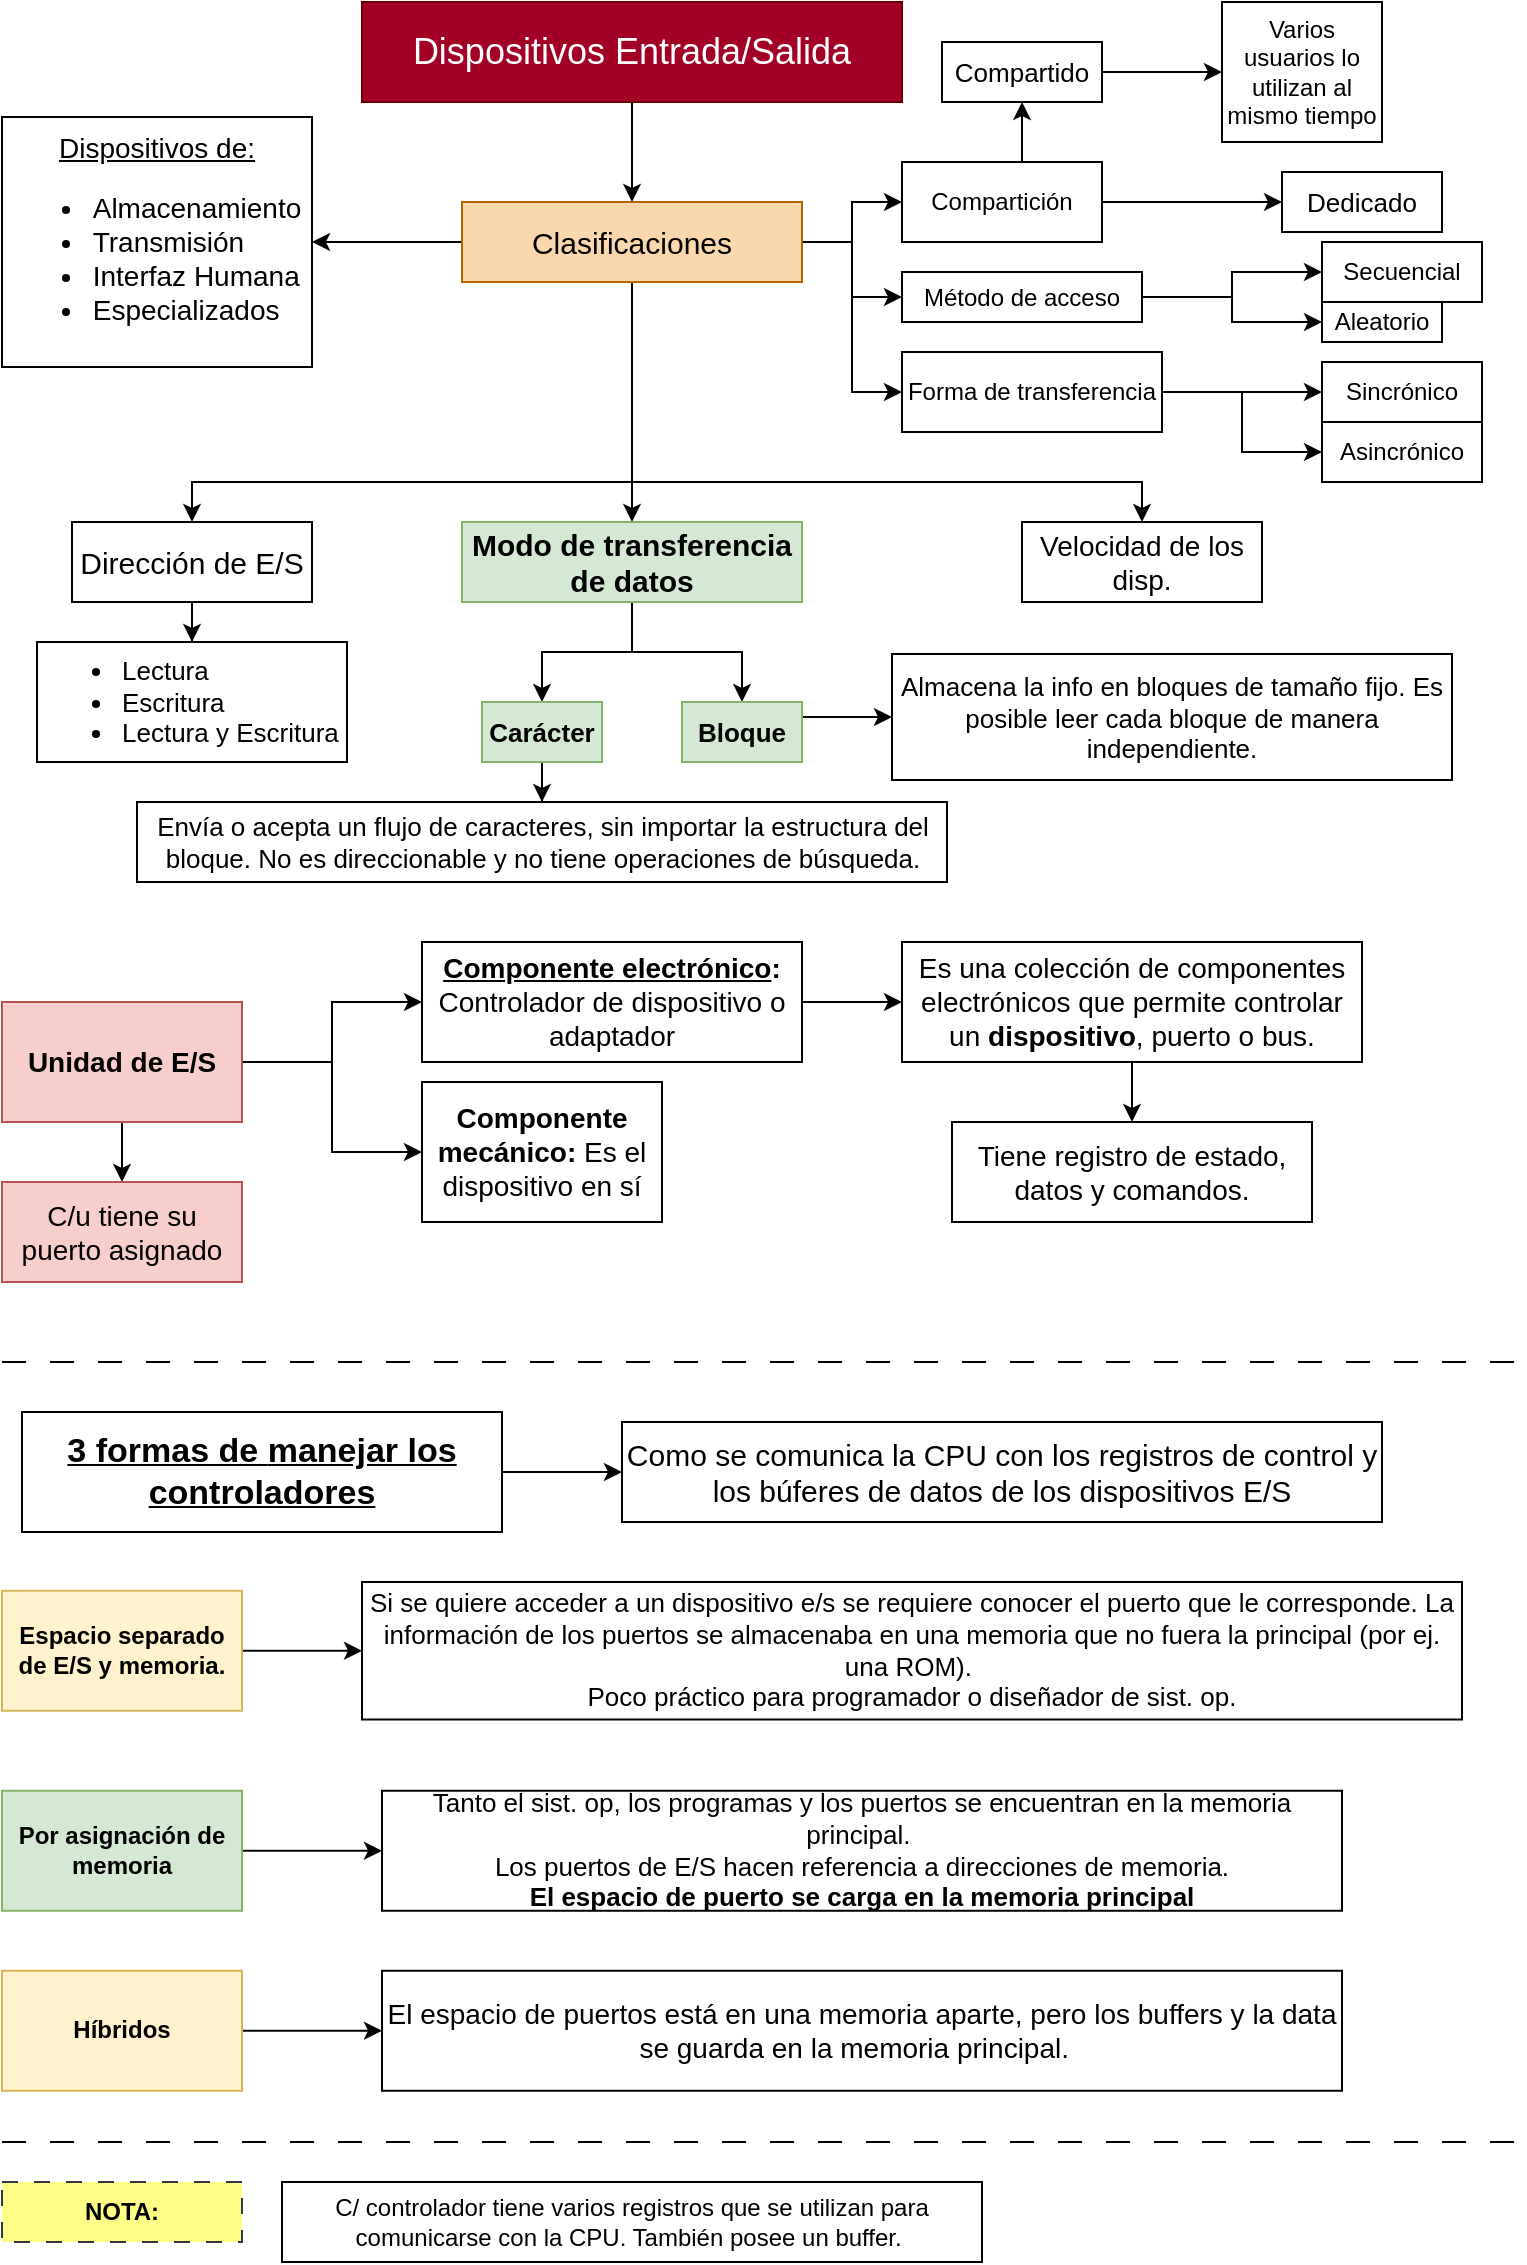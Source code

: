 <mxfile version="21.2.9" type="github" pages="3">
  <diagram name="Página-1" id="bnr48KtmNe2BLuCu2KkL">
    <mxGraphModel dx="839" dy="492" grid="1" gridSize="10" guides="1" tooltips="1" connect="1" arrows="1" fold="1" page="1" pageScale="1" pageWidth="827" pageHeight="1169" math="0" shadow="0">
      <root>
        <mxCell id="0" />
        <mxCell id="1" parent="0" />
        <mxCell id="CKqWZd-cSWZV2FJ3GJAT-3" style="edgeStyle=orthogonalEdgeStyle;rounded=0;orthogonalLoop=1;jettySize=auto;html=1;exitX=0.5;exitY=1;exitDx=0;exitDy=0;" parent="1" source="CKqWZd-cSWZV2FJ3GJAT-1" target="CKqWZd-cSWZV2FJ3GJAT-2" edge="1">
          <mxGeometry relative="1" as="geometry" />
        </mxCell>
        <mxCell id="CKqWZd-cSWZV2FJ3GJAT-1" value="&lt;font style=&quot;font-size: 18px;&quot;&gt;Dispositivos Entrada/Salida&lt;/font&gt;" style="rounded=0;whiteSpace=wrap;html=1;fillColor=#a20025;strokeColor=#6F0000;fontColor=#ffffff;" parent="1" vertex="1">
          <mxGeometry x="220" y="30" width="270" height="50" as="geometry" />
        </mxCell>
        <mxCell id="CKqWZd-cSWZV2FJ3GJAT-50" style="edgeStyle=orthogonalEdgeStyle;rounded=0;orthogonalLoop=1;jettySize=auto;html=1;exitX=0;exitY=0.5;exitDx=0;exitDy=0;" parent="1" source="CKqWZd-cSWZV2FJ3GJAT-2" target="CKqWZd-cSWZV2FJ3GJAT-49" edge="1">
          <mxGeometry relative="1" as="geometry" />
        </mxCell>
        <mxCell id="CKqWZd-cSWZV2FJ3GJAT-77" style="edgeStyle=orthogonalEdgeStyle;rounded=0;orthogonalLoop=1;jettySize=auto;html=1;exitX=1;exitY=0.5;exitDx=0;exitDy=0;entryX=0;entryY=0.5;entryDx=0;entryDy=0;" parent="1" source="CKqWZd-cSWZV2FJ3GJAT-2" target="CKqWZd-cSWZV2FJ3GJAT-35" edge="1">
          <mxGeometry relative="1" as="geometry" />
        </mxCell>
        <mxCell id="CKqWZd-cSWZV2FJ3GJAT-78" style="edgeStyle=orthogonalEdgeStyle;rounded=0;orthogonalLoop=1;jettySize=auto;html=1;exitX=1;exitY=0.5;exitDx=0;exitDy=0;entryX=0;entryY=0.5;entryDx=0;entryDy=0;" parent="1" source="CKqWZd-cSWZV2FJ3GJAT-2" target="CKqWZd-cSWZV2FJ3GJAT-10" edge="1">
          <mxGeometry relative="1" as="geometry" />
        </mxCell>
        <mxCell id="CKqWZd-cSWZV2FJ3GJAT-79" style="edgeStyle=orthogonalEdgeStyle;rounded=0;orthogonalLoop=1;jettySize=auto;html=1;exitX=1;exitY=0.5;exitDx=0;exitDy=0;entryX=0;entryY=0.5;entryDx=0;entryDy=0;" parent="1" source="CKqWZd-cSWZV2FJ3GJAT-2" target="CKqWZd-cSWZV2FJ3GJAT-29" edge="1">
          <mxGeometry relative="1" as="geometry" />
        </mxCell>
        <mxCell id="CKqWZd-cSWZV2FJ3GJAT-80" style="edgeStyle=orthogonalEdgeStyle;rounded=0;orthogonalLoop=1;jettySize=auto;html=1;exitX=0.5;exitY=1;exitDx=0;exitDy=0;entryX=0.5;entryY=0;entryDx=0;entryDy=0;" parent="1" source="CKqWZd-cSWZV2FJ3GJAT-2" target="CKqWZd-cSWZV2FJ3GJAT-4" edge="1">
          <mxGeometry relative="1" as="geometry" />
        </mxCell>
        <mxCell id="CKqWZd-cSWZV2FJ3GJAT-81" style="edgeStyle=orthogonalEdgeStyle;rounded=0;orthogonalLoop=1;jettySize=auto;html=1;exitX=0.5;exitY=1;exitDx=0;exitDy=0;entryX=0.5;entryY=0;entryDx=0;entryDy=0;" parent="1" source="CKqWZd-cSWZV2FJ3GJAT-2" target="CKqWZd-cSWZV2FJ3GJAT-58" edge="1">
          <mxGeometry relative="1" as="geometry">
            <Array as="points">
              <mxPoint x="355" y="270" />
              <mxPoint x="135" y="270" />
            </Array>
          </mxGeometry>
        </mxCell>
        <mxCell id="CKqWZd-cSWZV2FJ3GJAT-82" style="edgeStyle=orthogonalEdgeStyle;rounded=0;orthogonalLoop=1;jettySize=auto;html=1;exitX=0.5;exitY=1;exitDx=0;exitDy=0;entryX=0.5;entryY=0;entryDx=0;entryDy=0;" parent="1" source="CKqWZd-cSWZV2FJ3GJAT-2" target="CKqWZd-cSWZV2FJ3GJAT-52" edge="1">
          <mxGeometry relative="1" as="geometry">
            <Array as="points">
              <mxPoint x="355" y="270" />
              <mxPoint x="610" y="270" />
            </Array>
          </mxGeometry>
        </mxCell>
        <mxCell id="CKqWZd-cSWZV2FJ3GJAT-2" value="&lt;font style=&quot;font-size: 15px;&quot;&gt;Clasificaciones&lt;/font&gt;" style="rounded=0;whiteSpace=wrap;html=1;fillColor=#fad7ac;strokeColor=#b46504;" parent="1" vertex="1">
          <mxGeometry x="270" y="130" width="170" height="40" as="geometry" />
        </mxCell>
        <mxCell id="CKqWZd-cSWZV2FJ3GJAT-83" style="edgeStyle=orthogonalEdgeStyle;rounded=0;orthogonalLoop=1;jettySize=auto;html=1;exitX=0.5;exitY=1;exitDx=0;exitDy=0;" parent="1" source="CKqWZd-cSWZV2FJ3GJAT-4" target="CKqWZd-cSWZV2FJ3GJAT-6" edge="1">
          <mxGeometry relative="1" as="geometry" />
        </mxCell>
        <mxCell id="CKqWZd-cSWZV2FJ3GJAT-84" style="edgeStyle=orthogonalEdgeStyle;rounded=0;orthogonalLoop=1;jettySize=auto;html=1;exitX=0.5;exitY=1;exitDx=0;exitDy=0;entryX=0.5;entryY=0;entryDx=0;entryDy=0;" parent="1" source="CKqWZd-cSWZV2FJ3GJAT-4" target="CKqWZd-cSWZV2FJ3GJAT-8" edge="1">
          <mxGeometry relative="1" as="geometry" />
        </mxCell>
        <mxCell id="CKqWZd-cSWZV2FJ3GJAT-4" value="&lt;font style=&quot;font-size: 15px;&quot;&gt;&lt;b&gt;Modo de transferencia de datos&lt;/b&gt;&lt;/font&gt;" style="rounded=0;whiteSpace=wrap;html=1;fillColor=#d5e8d4;strokeColor=#82b366;" parent="1" vertex="1">
          <mxGeometry x="270" y="290" width="170" height="40" as="geometry" />
        </mxCell>
        <mxCell id="92UQhxiXUX4TyBWXFxci-4" style="edgeStyle=orthogonalEdgeStyle;rounded=0;orthogonalLoop=1;jettySize=auto;html=1;exitX=0.5;exitY=1;exitDx=0;exitDy=0;" edge="1" parent="1" source="CKqWZd-cSWZV2FJ3GJAT-6" target="92UQhxiXUX4TyBWXFxci-3">
          <mxGeometry relative="1" as="geometry" />
        </mxCell>
        <mxCell id="CKqWZd-cSWZV2FJ3GJAT-6" value="&lt;font style=&quot;font-size: 13px;&quot;&gt;&lt;b&gt;Carácter&lt;/b&gt;&lt;/font&gt;" style="rounded=0;whiteSpace=wrap;html=1;fillColor=#d5e8d4;strokeColor=#82b366;" parent="1" vertex="1">
          <mxGeometry x="280" y="380" width="60" height="30" as="geometry" />
        </mxCell>
        <mxCell id="92UQhxiXUX4TyBWXFxci-2" style="edgeStyle=orthogonalEdgeStyle;rounded=0;orthogonalLoop=1;jettySize=auto;html=1;exitX=1;exitY=0.25;exitDx=0;exitDy=0;" edge="1" parent="1" source="CKqWZd-cSWZV2FJ3GJAT-8" target="92UQhxiXUX4TyBWXFxci-1">
          <mxGeometry relative="1" as="geometry" />
        </mxCell>
        <mxCell id="CKqWZd-cSWZV2FJ3GJAT-8" value="&lt;font style=&quot;font-size: 13px;&quot;&gt;&lt;b&gt;Bloque&lt;/b&gt;&lt;/font&gt;" style="rounded=0;whiteSpace=wrap;html=1;fillColor=#d5e8d4;strokeColor=#82b366;" parent="1" vertex="1">
          <mxGeometry x="380" y="380" width="60" height="30" as="geometry" />
        </mxCell>
        <mxCell id="CKqWZd-cSWZV2FJ3GJAT-22" style="edgeStyle=orthogonalEdgeStyle;rounded=0;orthogonalLoop=1;jettySize=auto;html=1;exitX=1;exitY=0.5;exitDx=0;exitDy=0;entryX=0;entryY=0.5;entryDx=0;entryDy=0;" parent="1" source="CKqWZd-cSWZV2FJ3GJAT-10" target="CKqWZd-cSWZV2FJ3GJAT-18" edge="1">
          <mxGeometry relative="1" as="geometry" />
        </mxCell>
        <mxCell id="CKqWZd-cSWZV2FJ3GJAT-24" style="edgeStyle=orthogonalEdgeStyle;rounded=0;orthogonalLoop=1;jettySize=auto;html=1;exitX=1;exitY=0.5;exitDx=0;exitDy=0;entryX=0;entryY=0.5;entryDx=0;entryDy=0;" parent="1" source="CKqWZd-cSWZV2FJ3GJAT-10" target="CKqWZd-cSWZV2FJ3GJAT-19" edge="1">
          <mxGeometry relative="1" as="geometry" />
        </mxCell>
        <mxCell id="CKqWZd-cSWZV2FJ3GJAT-10" value="&lt;font style=&quot;font-size: 12px;&quot;&gt;Método de acceso&lt;/font&gt;" style="rounded=0;whiteSpace=wrap;html=1;" parent="1" vertex="1">
          <mxGeometry x="490" y="165" width="120" height="25" as="geometry" />
        </mxCell>
        <mxCell id="CKqWZd-cSWZV2FJ3GJAT-18" value="&lt;font style=&quot;font-size: 12px;&quot;&gt;Secuencial&lt;/font&gt;" style="rounded=0;whiteSpace=wrap;html=1;" parent="1" vertex="1">
          <mxGeometry x="700" y="150" width="80" height="30" as="geometry" />
        </mxCell>
        <mxCell id="CKqWZd-cSWZV2FJ3GJAT-19" value="&lt;font style=&quot;font-size: 12px;&quot;&gt;Aleatorio&lt;/font&gt;" style="rounded=0;whiteSpace=wrap;html=1;" parent="1" vertex="1">
          <mxGeometry x="700" y="180" width="60" height="20" as="geometry" />
        </mxCell>
        <mxCell id="CKqWZd-cSWZV2FJ3GJAT-33" style="edgeStyle=orthogonalEdgeStyle;rounded=0;orthogonalLoop=1;jettySize=auto;html=1;exitX=1;exitY=0.5;exitDx=0;exitDy=0;entryX=0;entryY=0.5;entryDx=0;entryDy=0;" parent="1" source="CKqWZd-cSWZV2FJ3GJAT-29" target="CKqWZd-cSWZV2FJ3GJAT-31" edge="1">
          <mxGeometry relative="1" as="geometry" />
        </mxCell>
        <mxCell id="CKqWZd-cSWZV2FJ3GJAT-34" style="edgeStyle=orthogonalEdgeStyle;rounded=0;orthogonalLoop=1;jettySize=auto;html=1;exitX=1;exitY=0.5;exitDx=0;exitDy=0;entryX=0;entryY=0.5;entryDx=0;entryDy=0;" parent="1" source="CKqWZd-cSWZV2FJ3GJAT-29" target="CKqWZd-cSWZV2FJ3GJAT-32" edge="1">
          <mxGeometry relative="1" as="geometry" />
        </mxCell>
        <mxCell id="CKqWZd-cSWZV2FJ3GJAT-29" value="&lt;font style=&quot;font-size: 12px;&quot;&gt;Forma de transferencia&lt;/font&gt;" style="rounded=0;whiteSpace=wrap;html=1;" parent="1" vertex="1">
          <mxGeometry x="490" y="205" width="130" height="40" as="geometry" />
        </mxCell>
        <mxCell id="CKqWZd-cSWZV2FJ3GJAT-31" value="&lt;font style=&quot;font-size: 12px;&quot;&gt;Sincrónico&lt;/font&gt;" style="rounded=0;whiteSpace=wrap;html=1;" parent="1" vertex="1">
          <mxGeometry x="700" y="210" width="80" height="30" as="geometry" />
        </mxCell>
        <mxCell id="CKqWZd-cSWZV2FJ3GJAT-32" value="&lt;font style=&quot;font-size: 12px;&quot;&gt;Asincrónico&lt;/font&gt;" style="rounded=0;whiteSpace=wrap;html=1;" parent="1" vertex="1">
          <mxGeometry x="700" y="240" width="80" height="30" as="geometry" />
        </mxCell>
        <mxCell id="CKqWZd-cSWZV2FJ3GJAT-73" style="edgeStyle=orthogonalEdgeStyle;rounded=0;orthogonalLoop=1;jettySize=auto;html=1;exitX=0.5;exitY=0;exitDx=0;exitDy=0;entryX=0.5;entryY=1;entryDx=0;entryDy=0;" parent="1" source="CKqWZd-cSWZV2FJ3GJAT-35" target="CKqWZd-cSWZV2FJ3GJAT-40" edge="1">
          <mxGeometry relative="1" as="geometry" />
        </mxCell>
        <mxCell id="CKqWZd-cSWZV2FJ3GJAT-74" style="edgeStyle=orthogonalEdgeStyle;rounded=0;orthogonalLoop=1;jettySize=auto;html=1;exitX=1;exitY=0.5;exitDx=0;exitDy=0;entryX=0;entryY=0.5;entryDx=0;entryDy=0;" parent="1" source="CKqWZd-cSWZV2FJ3GJAT-35" target="CKqWZd-cSWZV2FJ3GJAT-39" edge="1">
          <mxGeometry relative="1" as="geometry" />
        </mxCell>
        <mxCell id="CKqWZd-cSWZV2FJ3GJAT-35" value="&lt;font style=&quot;font-size: 12px;&quot;&gt;Compartición&lt;/font&gt;" style="rounded=0;whiteSpace=wrap;html=1;" parent="1" vertex="1">
          <mxGeometry x="490" y="110" width="100" height="40" as="geometry" />
        </mxCell>
        <mxCell id="CKqWZd-cSWZV2FJ3GJAT-39" value="&lt;font style=&quot;font-size: 13px;&quot;&gt;Dedicado&lt;/font&gt;" style="rounded=0;whiteSpace=wrap;html=1;" parent="1" vertex="1">
          <mxGeometry x="680" y="115" width="80" height="30" as="geometry" />
        </mxCell>
        <mxCell id="CKqWZd-cSWZV2FJ3GJAT-75" style="edgeStyle=orthogonalEdgeStyle;rounded=0;orthogonalLoop=1;jettySize=auto;html=1;exitX=1;exitY=0.5;exitDx=0;exitDy=0;entryX=0;entryY=0.5;entryDx=0;entryDy=0;" parent="1" source="CKqWZd-cSWZV2FJ3GJAT-40" target="CKqWZd-cSWZV2FJ3GJAT-45" edge="1">
          <mxGeometry relative="1" as="geometry" />
        </mxCell>
        <mxCell id="CKqWZd-cSWZV2FJ3GJAT-40" value="&lt;font style=&quot;font-size: 13px;&quot;&gt;Compartido&lt;/font&gt;" style="rounded=0;whiteSpace=wrap;html=1;" parent="1" vertex="1">
          <mxGeometry x="510" y="50" width="80" height="30" as="geometry" />
        </mxCell>
        <mxCell id="CKqWZd-cSWZV2FJ3GJAT-45" value="&lt;font style=&quot;font-size: 12px;&quot;&gt;Varios usuarios lo utilizan al mismo tiempo&lt;/font&gt;" style="rounded=0;whiteSpace=wrap;html=1;" parent="1" vertex="1">
          <mxGeometry x="650" y="30" width="80" height="70" as="geometry" />
        </mxCell>
        <mxCell id="CKqWZd-cSWZV2FJ3GJAT-49" value="&lt;div style=&quot;font-size: 14px;&quot;&gt;&lt;u style=&quot;&quot;&gt;&lt;font style=&quot;font-size: 14px;&quot;&gt;Dispositivos de:&lt;/font&gt;&lt;/u&gt;&lt;/div&gt;&lt;ul style=&quot;font-size: 14px;&quot;&gt;&lt;li style=&quot;text-align: left;&quot;&gt;&lt;font style=&quot;font-size: 14px;&quot;&gt;Almacenamiento&lt;/font&gt;&lt;/li&gt;&lt;li style=&quot;text-align: left;&quot;&gt;&lt;font style=&quot;font-size: 14px;&quot;&gt;Transmisión&amp;nbsp;&lt;/font&gt;&lt;/li&gt;&lt;li style=&quot;text-align: left;&quot;&gt;&lt;font style=&quot;font-size: 14px;&quot;&gt;Interfaz Humana&lt;/font&gt;&lt;/li&gt;&lt;li style=&quot;text-align: left;&quot;&gt;&lt;font style=&quot;font-size: 14px;&quot;&gt;Especializados&lt;/font&gt;&lt;/li&gt;&lt;/ul&gt;" style="rounded=0;whiteSpace=wrap;html=1;" parent="1" vertex="1">
          <mxGeometry x="40" y="87.5" width="155" height="125" as="geometry" />
        </mxCell>
        <mxCell id="CKqWZd-cSWZV2FJ3GJAT-69" style="edgeStyle=orthogonalEdgeStyle;rounded=0;orthogonalLoop=1;jettySize=auto;html=1;exitX=0.5;exitY=1;exitDx=0;exitDy=0;" parent="1" source="CKqWZd-cSWZV2FJ3GJAT-58" target="CKqWZd-cSWZV2FJ3GJAT-68" edge="1">
          <mxGeometry relative="1" as="geometry" />
        </mxCell>
        <mxCell id="CKqWZd-cSWZV2FJ3GJAT-58" value="&lt;font style=&quot;font-size: 15px;&quot;&gt;Dirección de E/S&lt;/font&gt;" style="rounded=0;whiteSpace=wrap;html=1;" parent="1" vertex="1">
          <mxGeometry x="75" y="290" width="120" height="40" as="geometry" />
        </mxCell>
        <mxCell id="CKqWZd-cSWZV2FJ3GJAT-68" value="&lt;ul style=&quot;font-size: 13px;&quot;&gt;&lt;li&gt;&lt;span style=&quot;&quot;&gt;Lectura&lt;/span&gt;&lt;/li&gt;&lt;li&gt;&lt;span style=&quot;&quot;&gt;Escritura&amp;nbsp;&lt;/span&gt;&lt;/li&gt;&lt;li&gt;&lt;span style=&quot;&quot;&gt;Lectura y Escritura&lt;/span&gt;&lt;/li&gt;&lt;/ul&gt;" style="rounded=0;whiteSpace=wrap;html=1;align=left;" parent="1" vertex="1">
          <mxGeometry x="57.5" y="350" width="155" height="60" as="geometry" />
        </mxCell>
        <mxCell id="CKqWZd-cSWZV2FJ3GJAT-52" value="&lt;font style=&quot;font-size: 14px;&quot;&gt;Velocidad de los disp.&lt;/font&gt;" style="rounded=0;whiteSpace=wrap;html=1;" parent="1" vertex="1">
          <mxGeometry x="550" y="290" width="120" height="40" as="geometry" />
        </mxCell>
        <mxCell id="CKqWZd-cSWZV2FJ3GJAT-72" style="edgeStyle=orthogonalEdgeStyle;rounded=0;orthogonalLoop=1;jettySize=auto;html=1;exitX=0.5;exitY=1;exitDx=0;exitDy=0;" parent="1" source="CKqWZd-cSWZV2FJ3GJAT-52" target="CKqWZd-cSWZV2FJ3GJAT-52" edge="1">
          <mxGeometry relative="1" as="geometry" />
        </mxCell>
        <mxCell id="X8Vde5-3q5NjhC1-RiLi-3" style="edgeStyle=orthogonalEdgeStyle;rounded=0;orthogonalLoop=1;jettySize=auto;html=1;exitX=1;exitY=0.5;exitDx=0;exitDy=0;" parent="1" source="X8Vde5-3q5NjhC1-RiLi-1" target="X8Vde5-3q5NjhC1-RiLi-2" edge="1">
          <mxGeometry relative="1" as="geometry" />
        </mxCell>
        <mxCell id="X8Vde5-3q5NjhC1-RiLi-5" style="edgeStyle=orthogonalEdgeStyle;rounded=0;orthogonalLoop=1;jettySize=auto;html=1;exitX=1;exitY=0.5;exitDx=0;exitDy=0;" parent="1" source="X8Vde5-3q5NjhC1-RiLi-1" target="X8Vde5-3q5NjhC1-RiLi-4" edge="1">
          <mxGeometry relative="1" as="geometry" />
        </mxCell>
        <mxCell id="y7UPAVZjWqUuUgM8Gh1U-9" style="edgeStyle=orthogonalEdgeStyle;rounded=0;orthogonalLoop=1;jettySize=auto;html=1;exitX=0.5;exitY=1;exitDx=0;exitDy=0;" edge="1" parent="1" source="X8Vde5-3q5NjhC1-RiLi-1" target="y7UPAVZjWqUuUgM8Gh1U-8">
          <mxGeometry relative="1" as="geometry" />
        </mxCell>
        <mxCell id="X8Vde5-3q5NjhC1-RiLi-1" value="&lt;font style=&quot;font-size: 14px;&quot;&gt;&lt;b&gt;Unidad de E/S&lt;/b&gt;&lt;/font&gt;" style="rounded=0;whiteSpace=wrap;html=1;fillColor=#f8cecc;strokeColor=#b85450;" parent="1" vertex="1">
          <mxGeometry x="40" y="530" width="120" height="60" as="geometry" />
        </mxCell>
        <mxCell id="y7UPAVZjWqUuUgM8Gh1U-2" style="edgeStyle=orthogonalEdgeStyle;rounded=0;orthogonalLoop=1;jettySize=auto;html=1;exitX=1;exitY=0.5;exitDx=0;exitDy=0;" edge="1" parent="1" source="X8Vde5-3q5NjhC1-RiLi-2" target="y7UPAVZjWqUuUgM8Gh1U-1">
          <mxGeometry relative="1" as="geometry" />
        </mxCell>
        <mxCell id="X8Vde5-3q5NjhC1-RiLi-2" value="&lt;font style=&quot;font-size: 14px;&quot;&gt;&lt;b&gt;&lt;u&gt;Componente electrónico&lt;/u&gt;:&lt;/b&gt; Controlador de dispositivo o adaptador&lt;/font&gt;" style="rounded=0;whiteSpace=wrap;html=1;" parent="1" vertex="1">
          <mxGeometry x="250" y="500" width="190" height="60" as="geometry" />
        </mxCell>
        <mxCell id="X8Vde5-3q5NjhC1-RiLi-4" value="&lt;font style=&quot;font-size: 14px;&quot;&gt;&lt;b&gt;Componente mecánico:&lt;/b&gt; Es el dispositivo en sí&lt;/font&gt;" style="rounded=0;whiteSpace=wrap;html=1;" parent="1" vertex="1">
          <mxGeometry x="250" y="570" width="120" height="70" as="geometry" />
        </mxCell>
        <mxCell id="y7UPAVZjWqUuUgM8Gh1U-4" style="edgeStyle=orthogonalEdgeStyle;rounded=0;orthogonalLoop=1;jettySize=auto;html=1;exitX=0.5;exitY=1;exitDx=0;exitDy=0;" edge="1" parent="1" source="y7UPAVZjWqUuUgM8Gh1U-1" target="y7UPAVZjWqUuUgM8Gh1U-3">
          <mxGeometry relative="1" as="geometry" />
        </mxCell>
        <mxCell id="y7UPAVZjWqUuUgM8Gh1U-1" value="&lt;span style=&quot;font-size: 14px;&quot;&gt;Es una colección de componentes electrónicos que permite controlar un &lt;b&gt;dispositivo&lt;/b&gt;, puerto o bus.&lt;/span&gt;" style="rounded=0;whiteSpace=wrap;html=1;" vertex="1" parent="1">
          <mxGeometry x="490" y="500" width="230" height="60" as="geometry" />
        </mxCell>
        <mxCell id="y7UPAVZjWqUuUgM8Gh1U-3" value="&lt;span style=&quot;font-size: 14px;&quot;&gt;Tiene registro de estado, datos y comandos.&lt;/span&gt;" style="rounded=0;whiteSpace=wrap;html=1;" vertex="1" parent="1">
          <mxGeometry x="515" y="590" width="180" height="50" as="geometry" />
        </mxCell>
        <mxCell id="92UQhxiXUX4TyBWXFxci-6" style="edgeStyle=orthogonalEdgeStyle;rounded=0;orthogonalLoop=1;jettySize=auto;html=1;exitX=1;exitY=0.5;exitDx=0;exitDy=0;" edge="1" parent="1" source="y7UPAVZjWqUuUgM8Gh1U-5" target="92UQhxiXUX4TyBWXFxci-5">
          <mxGeometry relative="1" as="geometry" />
        </mxCell>
        <mxCell id="y7UPAVZjWqUuUgM8Gh1U-5" value="3 formas de &lt;font style=&quot;font-size: 17px;&quot;&gt;manejar los controladores&lt;/font&gt;" style="text;html=1;strokeColor=default;fillColor=none;align=center;verticalAlign=middle;whiteSpace=wrap;rounded=0;fontSize=17;fontStyle=5" vertex="1" parent="1">
          <mxGeometry x="50" y="735" width="240" height="60" as="geometry" />
        </mxCell>
        <mxCell id="y7UPAVZjWqUuUgM8Gh1U-8" value="&lt;font style=&quot;font-size: 14px;&quot;&gt;C/u tiene su puerto asignado&lt;/font&gt;" style="rounded=0;whiteSpace=wrap;html=1;fillColor=#f8cecc;strokeColor=#b85450;" vertex="1" parent="1">
          <mxGeometry x="40" y="620" width="120" height="50" as="geometry" />
        </mxCell>
        <mxCell id="y7UPAVZjWqUuUgM8Gh1U-17" style="edgeStyle=orthogonalEdgeStyle;rounded=0;orthogonalLoop=1;jettySize=auto;html=1;exitX=1;exitY=0.5;exitDx=0;exitDy=0;" edge="1" parent="1" source="y7UPAVZjWqUuUgM8Gh1U-10" target="y7UPAVZjWqUuUgM8Gh1U-16">
          <mxGeometry relative="1" as="geometry" />
        </mxCell>
        <mxCell id="y7UPAVZjWqUuUgM8Gh1U-10" value="Por asignación de memoria" style="rounded=0;whiteSpace=wrap;html=1;fillColor=#d5e8d4;strokeColor=#82b366;fontStyle=1" vertex="1" parent="1">
          <mxGeometry x="40" y="924.38" width="120" height="60" as="geometry" />
        </mxCell>
        <mxCell id="y7UPAVZjWqUuUgM8Gh1U-15" style="edgeStyle=orthogonalEdgeStyle;rounded=0;orthogonalLoop=1;jettySize=auto;html=1;exitX=1;exitY=0.5;exitDx=0;exitDy=0;entryX=0;entryY=0.5;entryDx=0;entryDy=0;" edge="1" parent="1" source="y7UPAVZjWqUuUgM8Gh1U-11" target="y7UPAVZjWqUuUgM8Gh1U-13">
          <mxGeometry relative="1" as="geometry" />
        </mxCell>
        <mxCell id="y7UPAVZjWqUuUgM8Gh1U-11" value="Espacio separado de E/S y memoria." style="rounded=0;whiteSpace=wrap;html=1;fillColor=#fff2cc;strokeColor=#d6b656;fontStyle=1" vertex="1" parent="1">
          <mxGeometry x="40" y="824.38" width="120" height="60" as="geometry" />
        </mxCell>
        <mxCell id="y7UPAVZjWqUuUgM8Gh1U-19" style="edgeStyle=orthogonalEdgeStyle;rounded=0;orthogonalLoop=1;jettySize=auto;html=1;exitX=1;exitY=0.5;exitDx=0;exitDy=0;" edge="1" parent="1" source="y7UPAVZjWqUuUgM8Gh1U-12" target="y7UPAVZjWqUuUgM8Gh1U-18">
          <mxGeometry relative="1" as="geometry" />
        </mxCell>
        <mxCell id="y7UPAVZjWqUuUgM8Gh1U-12" value="Híbridos" style="rounded=0;whiteSpace=wrap;html=1;fillColor=#fff2cc;strokeColor=#d6b656;fontStyle=1" vertex="1" parent="1">
          <mxGeometry x="40" y="1014.38" width="120" height="60" as="geometry" />
        </mxCell>
        <mxCell id="y7UPAVZjWqUuUgM8Gh1U-13" value="Si se quiere acceder a un dispositivo e/s se requiere conocer el puerto que le corresponde. La información de los puertos se almacenaba en una memoria que no fuera la principal (por ej. una ROM).&amp;nbsp;&lt;br style=&quot;font-size: 13px;&quot;&gt;Poco práctico para programador o diseñador de sist. op." style="text;html=1;align=center;verticalAlign=middle;whiteSpace=wrap;rounded=0;strokeColor=default;fontSize=13;" vertex="1" parent="1">
          <mxGeometry x="220" y="820" width="550" height="68.75" as="geometry" />
        </mxCell>
        <mxCell id="y7UPAVZjWqUuUgM8Gh1U-14" value="C/ controlador tiene varios registros que se utilizan para comunicarse con la CPU. También posee un buffer.&amp;nbsp;" style="text;html=1;align=center;verticalAlign=middle;whiteSpace=wrap;rounded=0;strokeColor=default;" vertex="1" parent="1">
          <mxGeometry x="180" y="1120" width="350" height="40" as="geometry" />
        </mxCell>
        <mxCell id="y7UPAVZjWqUuUgM8Gh1U-16" value="Tanto el sist. op, los programas y los puertos se encuentran en la memoria principal.&amp;nbsp;&lt;br style=&quot;font-size: 13px;&quot;&gt;Los puertos de E/S hacen referencia a direcciones de memoria.&lt;br style=&quot;font-size: 13px;&quot;&gt;&lt;b style=&quot;font-size: 13px;&quot;&gt;El espacio de puerto se carga en la memoria principal&lt;/b&gt;" style="rounded=0;whiteSpace=wrap;html=1;fontSize=13;" vertex="1" parent="1">
          <mxGeometry x="230" y="924.38" width="480" height="60" as="geometry" />
        </mxCell>
        <mxCell id="y7UPAVZjWqUuUgM8Gh1U-18" value="El espacio de puertos está en una memoria aparte, pero los buffers y la data se guarda en la memoria principal.&amp;nbsp;&amp;nbsp;" style="rounded=0;whiteSpace=wrap;html=1;fontSize=14;" vertex="1" parent="1">
          <mxGeometry x="230" y="1014.38" width="480" height="60" as="geometry" />
        </mxCell>
        <mxCell id="92UQhxiXUX4TyBWXFxci-1" value="&lt;font style=&quot;font-size: 13px;&quot;&gt;Almacena la info en bloques de tamaño fijo. Es posible leer cada bloque de manera independiente.&lt;/font&gt;" style="rounded=0;whiteSpace=wrap;html=1;" vertex="1" parent="1">
          <mxGeometry x="485" y="356" width="280" height="63" as="geometry" />
        </mxCell>
        <mxCell id="92UQhxiXUX4TyBWXFxci-3" value="&lt;font style=&quot;font-size: 13px;&quot;&gt;Envía o acepta un flujo de caracteres, sin importar la estructura del bloque. No es direccionable y no tiene operaciones de búsqueda.&lt;/font&gt;" style="rounded=0;whiteSpace=wrap;html=1;" vertex="1" parent="1">
          <mxGeometry x="107.5" y="430" width="405" height="40" as="geometry" />
        </mxCell>
        <mxCell id="92UQhxiXUX4TyBWXFxci-5" value="Como se comunica la CPU con los registros de control y los búferes de datos de los dispositivos E/S" style="text;html=1;align=center;verticalAlign=middle;whiteSpace=wrap;rounded=0;fontSize=15;fontStyle=0;strokeColor=default;" vertex="1" parent="1">
          <mxGeometry x="350" y="740" width="380" height="50" as="geometry" />
        </mxCell>
        <mxCell id="92UQhxiXUX4TyBWXFxci-7" value="NOTA:" style="rounded=0;whiteSpace=wrap;html=1;fillColor=#ffff88;strokeColor=#36393d;dashed=1;dashPattern=8 8;fontStyle=1" vertex="1" parent="1">
          <mxGeometry x="40" y="1120" width="120" height="30" as="geometry" />
        </mxCell>
        <mxCell id="92UQhxiXUX4TyBWXFxci-9" value="" style="endArrow=none;html=1;rounded=0;dashed=1;dashPattern=12 12;" edge="1" parent="1">
          <mxGeometry width="50" height="50" relative="1" as="geometry">
            <mxPoint x="40" y="1100" as="sourcePoint" />
            <mxPoint x="800" y="1100" as="targetPoint" />
          </mxGeometry>
        </mxCell>
        <mxCell id="92UQhxiXUX4TyBWXFxci-10" value="" style="endArrow=none;html=1;rounded=0;dashed=1;dashPattern=12 12;" edge="1" parent="1">
          <mxGeometry width="50" height="50" relative="1" as="geometry">
            <mxPoint x="40" y="710" as="sourcePoint" />
            <mxPoint x="800" y="710" as="targetPoint" />
          </mxGeometry>
        </mxCell>
      </root>
    </mxGraphModel>
  </diagram>
  <diagram id="0W4lyASF4-PuAgdQvQpu" name="Página-2">
    <mxGraphModel dx="12" dy="492" grid="1" gridSize="10" guides="1" tooltips="1" connect="1" arrows="1" fold="1" page="1" pageScale="1" pageWidth="827" pageHeight="1169" math="0" shadow="0">
      <root>
        <mxCell id="0" />
        <mxCell id="1" parent="0" />
        <mxCell id="jdEvVsPho3DZVX9i4UFz-5" style="edgeStyle=orthogonalEdgeStyle;rounded=0;orthogonalLoop=1;jettySize=auto;html=1;exitX=1;exitY=0.5;exitDx=0;exitDy=0;" edge="1" parent="1" source="jdEvVsPho3DZVX9i4UFz-1" target="jdEvVsPho3DZVX9i4UFz-4">
          <mxGeometry relative="1" as="geometry" />
        </mxCell>
        <mxCell id="jdEvVsPho3DZVX9i4UFz-36" style="edgeStyle=orthogonalEdgeStyle;rounded=0;orthogonalLoop=1;jettySize=auto;html=1;exitX=0.5;exitY=1;exitDx=0;exitDy=0;entryX=0.5;entryY=0;entryDx=0;entryDy=0;" edge="1" parent="1" source="jdEvVsPho3DZVX9i4UFz-1" target="jdEvVsPho3DZVX9i4UFz-6">
          <mxGeometry relative="1" as="geometry" />
        </mxCell>
        <mxCell id="jdEvVsPho3DZVX9i4UFz-1" value="Acceso directo a memoria (DMA)" style="text;html=1;strokeColor=#6F0000;fillColor=#a20025;align=center;verticalAlign=middle;whiteSpace=wrap;rounded=0;strokeWidth=0;fontColor=#ffffff;fontSize=15;" vertex="1" parent="1">
          <mxGeometry x="880" y="50" width="290" height="30" as="geometry" />
        </mxCell>
        <mxCell id="jdEvVsPho3DZVX9i4UFz-4" value="Como la CPU se comunica con el dispositivo E/S" style="text;html=1;align=center;verticalAlign=middle;whiteSpace=wrap;rounded=0;strokeWidth=0;fontSize=15;fillColor=#eeeeee;strokeColor=#36393d;" vertex="1" parent="1">
          <mxGeometry x="1230" y="45" width="290" height="40" as="geometry" />
        </mxCell>
        <mxCell id="jdEvVsPho3DZVX9i4UFz-6" value="La CPU programa al control DMA.&lt;br&gt;&lt;ul&gt;&lt;li&gt;DMA se comunica con el controlador del dispositivo E/S.&lt;/li&gt;&lt;li&gt;El dispositivo se comunica con la memoria para almacenar los datos necesarios.&lt;/li&gt;&lt;li&gt;Al finalizar, el controlador E/S emite una interrupción al controlador DMA.&lt;/li&gt;&lt;li&gt;Finalmente, DMA envía la interrupción a la CPU.&lt;/li&gt;&lt;/ul&gt;" style="text;html=1;strokeColor=#36393d;fillColor=#eeeeee;align=center;verticalAlign=middle;whiteSpace=wrap;rounded=0;strokeWidth=0;fontSize=15;" vertex="1" parent="1">
          <mxGeometry x="880" y="130" width="460" height="180" as="geometry" />
        </mxCell>
        <mxCell id="jdEvVsPho3DZVX9i4UFz-10" style="edgeStyle=orthogonalEdgeStyle;rounded=0;orthogonalLoop=1;jettySize=auto;html=1;exitX=1;exitY=0.5;exitDx=0;exitDy=0;" edge="1" parent="1" source="jdEvVsPho3DZVX9i4UFz-8" target="jdEvVsPho3DZVX9i4UFz-9">
          <mxGeometry relative="1" as="geometry" />
        </mxCell>
        <mxCell id="jdEvVsPho3DZVX9i4UFz-22" style="edgeStyle=orthogonalEdgeStyle;rounded=0;orthogonalLoop=1;jettySize=auto;html=1;exitX=0.5;exitY=1;exitDx=0;exitDy=0;entryX=0.5;entryY=0;entryDx=0;entryDy=0;" edge="1" parent="1" source="jdEvVsPho3DZVX9i4UFz-8" target="jdEvVsPho3DZVX9i4UFz-19">
          <mxGeometry relative="1" as="geometry" />
        </mxCell>
        <mxCell id="jdEvVsPho3DZVX9i4UFz-23" style="edgeStyle=orthogonalEdgeStyle;rounded=0;orthogonalLoop=1;jettySize=auto;html=1;exitX=0.5;exitY=1;exitDx=0;exitDy=0;" edge="1" parent="1" source="jdEvVsPho3DZVX9i4UFz-8" target="jdEvVsPho3DZVX9i4UFz-17">
          <mxGeometry relative="1" as="geometry" />
        </mxCell>
        <mxCell id="jdEvVsPho3DZVX9i4UFz-35" style="edgeStyle=orthogonalEdgeStyle;rounded=0;orthogonalLoop=1;jettySize=auto;html=1;exitX=0;exitY=0.5;exitDx=0;exitDy=0;" edge="1" parent="1" source="jdEvVsPho3DZVX9i4UFz-8" target="jdEvVsPho3DZVX9i4UFz-11">
          <mxGeometry relative="1" as="geometry" />
        </mxCell>
        <mxCell id="jdEvVsPho3DZVX9i4UFz-8" value="Interrupciones" style="rounded=0;whiteSpace=wrap;html=1;fillColor=#a20025;fontColor=#ffffff;strokeColor=#6F0000;fontSize=14;" vertex="1" parent="1">
          <mxGeometry x="1220" y="430" width="120" height="60" as="geometry" />
        </mxCell>
        <mxCell id="jdEvVsPho3DZVX9i4UFz-9" value="Es un mecanismo que interrumpe el flujo de ejecución de un programa&amp;nbsp;" style="rounded=0;whiteSpace=wrap;html=1;fontSize=14;fillColor=#ffe6cc;strokeColor=#d79b00;" vertex="1" parent="1">
          <mxGeometry x="1410" y="430" width="210" height="60" as="geometry" />
        </mxCell>
        <mxCell id="jdEvVsPho3DZVX9i4UFz-34" style="edgeStyle=orthogonalEdgeStyle;rounded=0;orthogonalLoop=1;jettySize=auto;html=1;exitX=0.5;exitY=1;exitDx=0;exitDy=0;" edge="1" parent="1" source="jdEvVsPho3DZVX9i4UFz-11" target="jdEvVsPho3DZVX9i4UFz-15">
          <mxGeometry relative="1" as="geometry" />
        </mxCell>
        <mxCell id="jdEvVsPho3DZVX9i4UFz-11" value="Cuando un dispositivo de E/S ha terminado el trabajo que se le asignó, produce una interrupción." style="rounded=0;whiteSpace=wrap;html=1;fontSize=14;" vertex="1" parent="1">
          <mxGeometry x="935" y="397" width="160" height="125" as="geometry" />
        </mxCell>
        <mxCell id="jdEvVsPho3DZVX9i4UFz-15" value="Impone una señal en el bus, que es detectada por el &lt;b&gt;controlador de interrupciones&lt;/b&gt; en la tarjeta principal. Gestiona la interrupción y le &quot;avisa&quot; a la CPU." style="rounded=0;whiteSpace=wrap;html=1;fontSize=14;" vertex="1" parent="1">
          <mxGeometry x="890" y="565" width="250" height="100" as="geometry" />
        </mxCell>
        <mxCell id="jdEvVsPho3DZVX9i4UFz-28" style="edgeStyle=orthogonalEdgeStyle;rounded=0;orthogonalLoop=1;jettySize=auto;html=1;exitX=1;exitY=0.5;exitDx=0;exitDy=0;entryX=0.5;entryY=0;entryDx=0;entryDy=0;" edge="1" parent="1" source="jdEvVsPho3DZVX9i4UFz-17" target="jdEvVsPho3DZVX9i4UFz-25">
          <mxGeometry relative="1" as="geometry" />
        </mxCell>
        <mxCell id="jdEvVsPho3DZVX9i4UFz-17" value="Precisas&amp;nbsp;" style="rounded=0;whiteSpace=wrap;html=1;fillColor=#d5e8d4;strokeColor=#82b366;fontSize=14;" vertex="1" parent="1">
          <mxGeometry x="1320" y="570" width="120" height="60" as="geometry" />
        </mxCell>
        <mxCell id="jdEvVsPho3DZVX9i4UFz-19" value="Imprecisas" style="rounded=0;whiteSpace=wrap;html=1;fillColor=#d5e8d4;strokeColor=#82b366;fontSize=14;" vertex="1" parent="1">
          <mxGeometry x="1170" y="570" width="120" height="60" as="geometry" />
        </mxCell>
        <mxCell id="jdEvVsPho3DZVX9i4UFz-30" style="edgeStyle=orthogonalEdgeStyle;rounded=0;orthogonalLoop=1;jettySize=auto;html=1;exitX=0.5;exitY=1;exitDx=0;exitDy=0;" edge="1" parent="1" source="jdEvVsPho3DZVX9i4UFz-25" target="jdEvVsPho3DZVX9i4UFz-29">
          <mxGeometry relative="1" as="geometry" />
        </mxCell>
        <mxCell id="jdEvVsPho3DZVX9i4UFz-25" value="El CP siempre está disponible en un lugar conocido.&amp;nbsp;" style="rounded=0;whiteSpace=wrap;html=1;fontSize=14;" vertex="1" parent="1">
          <mxGeometry x="1400" y="640" width="170" height="60" as="geometry" />
        </mxCell>
        <mxCell id="jdEvVsPho3DZVX9i4UFz-27" value="CP: Contador de programa" style="text;html=1;strokeColor=none;fillColor=none;align=center;verticalAlign=middle;whiteSpace=wrap;rounded=0;" vertex="1" parent="1">
          <mxGeometry x="1440" y="565" width="180" height="30" as="geometry" />
        </mxCell>
        <mxCell id="jdEvVsPho3DZVX9i4UFz-29" value="Todas las instrucciones previas al CP se ejecutaron y las siguientes no." style="rounded=0;whiteSpace=wrap;html=1;fontSize=14;" vertex="1" parent="1">
          <mxGeometry x="1380" y="720" width="210" height="80" as="geometry" />
        </mxCell>
        <mxCell id="jdEvVsPho3DZVX9i4UFz-33" value="" style="endArrow=none;html=1;rounded=0;dashed=1;dashPattern=8 8;" edge="1" parent="1">
          <mxGeometry width="50" height="50" relative="1" as="geometry">
            <mxPoint x="860" y="360" as="sourcePoint" />
            <mxPoint x="1630" y="360" as="targetPoint" />
          </mxGeometry>
        </mxCell>
        <mxCell id="jdEvVsPho3DZVX9i4UFz-37" value="" style="endArrow=none;html=1;rounded=0;dashed=1;dashPattern=12 12;" edge="1" parent="1">
          <mxGeometry width="50" height="50" relative="1" as="geometry">
            <mxPoint x="840" y="840" as="sourcePoint" />
            <mxPoint x="1630" y="840" as="targetPoint" />
          </mxGeometry>
        </mxCell>
        <mxCell id="jdEvVsPho3DZVX9i4UFz-38" value="&lt;font size=&quot;1&quot; style=&quot;&quot;&gt;&lt;u style=&quot;font-style: normal; font-size: 16px;&quot;&gt;Objetivos de software E/S&lt;/u&gt;&lt;/font&gt;" style="text;html=1;strokeColor=none;fillColor=none;align=center;verticalAlign=middle;whiteSpace=wrap;rounded=0;fontStyle=3" vertex="1" parent="1">
          <mxGeometry x="880" y="880" width="260" height="30" as="geometry" />
        </mxCell>
        <mxCell id="jdEvVsPho3DZVX9i4UFz-39" value="Independencia de dispositivos: Que se pueda utilizar cada dispositivo de la misma forma&lt;br&gt;Denominación uniforme: El nombre debe ser una cadena o entero sin depender del dispositivo&lt;br&gt;Manejo de errores: Generalmente se intenta que el dispositivo solucione el error mediante el controlador (hardware).&amp;nbsp;&lt;br&gt;Transferencia sincrónica y asincrónica: Sincrónica (la CPU constantemente consulta por la finalización de la tarea) - Asincrónica (Se maneja mediante interrupciones)&amp;nbsp;&lt;br&gt;Uso del Buffer: C/ dispositivo tiene su buffer. El SO debe encargarse de los datos provenientes de algunos dispositivos que no se pueden almacenar directamente en su destino.&amp;nbsp;&lt;br&gt;Administración de dispositivos compartidos y dedicados" style="text;html=1;strokeColor=none;fillColor=none;align=left;verticalAlign=middle;whiteSpace=wrap;rounded=0;" vertex="1" parent="1">
          <mxGeometry x="910" y="910" width="670" height="160" as="geometry" />
        </mxCell>
      </root>
    </mxGraphModel>
  </diagram>
  <diagram id="s7O6_taWmiSOC3fb2OWr" name="Página-3">
    <mxGraphModel dx="839" dy="492" grid="1" gridSize="10" guides="1" tooltips="1" connect="1" arrows="1" fold="1" page="1" pageScale="1" pageWidth="827" pageHeight="1169" math="0" shadow="0">
      <root>
        <mxCell id="0" />
        <mxCell id="1" parent="0" />
        <mxCell id="02uvV8lzS8jnUWag9_si-4" style="edgeStyle=orthogonalEdgeStyle;rounded=0;orthogonalLoop=1;jettySize=auto;html=1;exitX=1;exitY=0.5;exitDx=0;exitDy=0;" edge="1" parent="1" source="02uvV8lzS8jnUWag9_si-1" target="02uvV8lzS8jnUWag9_si-3">
          <mxGeometry relative="1" as="geometry" />
        </mxCell>
        <mxCell id="02uvV8lzS8jnUWag9_si-1" value="Entrada/Salida programada" style="rounded=0;whiteSpace=wrap;html=1;fillColor=#a20025;fontColor=#ffffff;strokeColor=#6F0000;fontSize=14;" vertex="1" parent="1">
          <mxGeometry x="80" y="60" width="120" height="60" as="geometry" />
        </mxCell>
        <mxCell id="02uvV8lzS8jnUWag9_si-6" style="edgeStyle=orthogonalEdgeStyle;rounded=0;orthogonalLoop=1;jettySize=auto;html=1;exitX=1;exitY=0.5;exitDx=0;exitDy=0;" edge="1" parent="1" source="02uvV8lzS8jnUWag9_si-2" target="02uvV8lzS8jnUWag9_si-5">
          <mxGeometry relative="1" as="geometry" />
        </mxCell>
        <mxCell id="02uvV8lzS8jnUWag9_si-2" value="Entrada/Salida controlada por interrupciones" style="rounded=0;whiteSpace=wrap;html=1;fillColor=#a20025;fontColor=#ffffff;strokeColor=#6F0000;fontSize=14;" vertex="1" parent="1">
          <mxGeometry x="80" y="170" width="120" height="60" as="geometry" />
        </mxCell>
        <mxCell id="02uvV8lzS8jnUWag9_si-3" value="Se desperdicia la CPU, ya que está constantemente chequeando que el estado del dispositivo E/S para enviar la información." style="rounded=0;whiteSpace=wrap;html=1;fontSize=14;" vertex="1" parent="1">
          <mxGeometry x="280" y="60" width="340" height="60" as="geometry" />
        </mxCell>
        <mxCell id="02uvV8lzS8jnUWag9_si-5" value="Por ej: La CPU envía los caracteres a la impresora y cuando la impresora imprime cada caracter envía una interrupción a la CPU. Desventaja: La CPU puede recibir una gran cantidad de interrupciones innecesarias" style="rounded=0;whiteSpace=wrap;html=1;fontSize=14;" vertex="1" parent="1">
          <mxGeometry x="280" y="150" width="440" height="100" as="geometry" />
        </mxCell>
        <mxCell id="02uvV8lzS8jnUWag9_si-9" style="edgeStyle=orthogonalEdgeStyle;rounded=0;orthogonalLoop=1;jettySize=auto;html=1;exitX=1;exitY=0.5;exitDx=0;exitDy=0;" edge="1" parent="1" source="02uvV8lzS8jnUWag9_si-7" target="02uvV8lzS8jnUWag9_si-8">
          <mxGeometry relative="1" as="geometry" />
        </mxCell>
        <mxCell id="02uvV8lzS8jnUWag9_si-7" value="Entrada/Salida mediante DMA" style="rounded=0;whiteSpace=wrap;html=1;fillColor=#a20025;fontColor=#ffffff;strokeColor=#6F0000;fontSize=14;" vertex="1" parent="1">
          <mxGeometry x="80" y="300" width="120" height="60" as="geometry" />
        </mxCell>
        <mxCell id="02uvV8lzS8jnUWag9_si-8" value="La CPU envía los caracteres al controlador DMA. El controlador se encarga de realizar entrada/salida por interrupciones y al final, envía la interrupción a la CPU.&lt;br&gt;Ventaja: La CPU recibe menos interrupciones" style="rounded=0;whiteSpace=wrap;html=1;fontSize=14;" vertex="1" parent="1">
          <mxGeometry x="280" y="290" width="460" height="80" as="geometry" />
        </mxCell>
      </root>
    </mxGraphModel>
  </diagram>
</mxfile>
